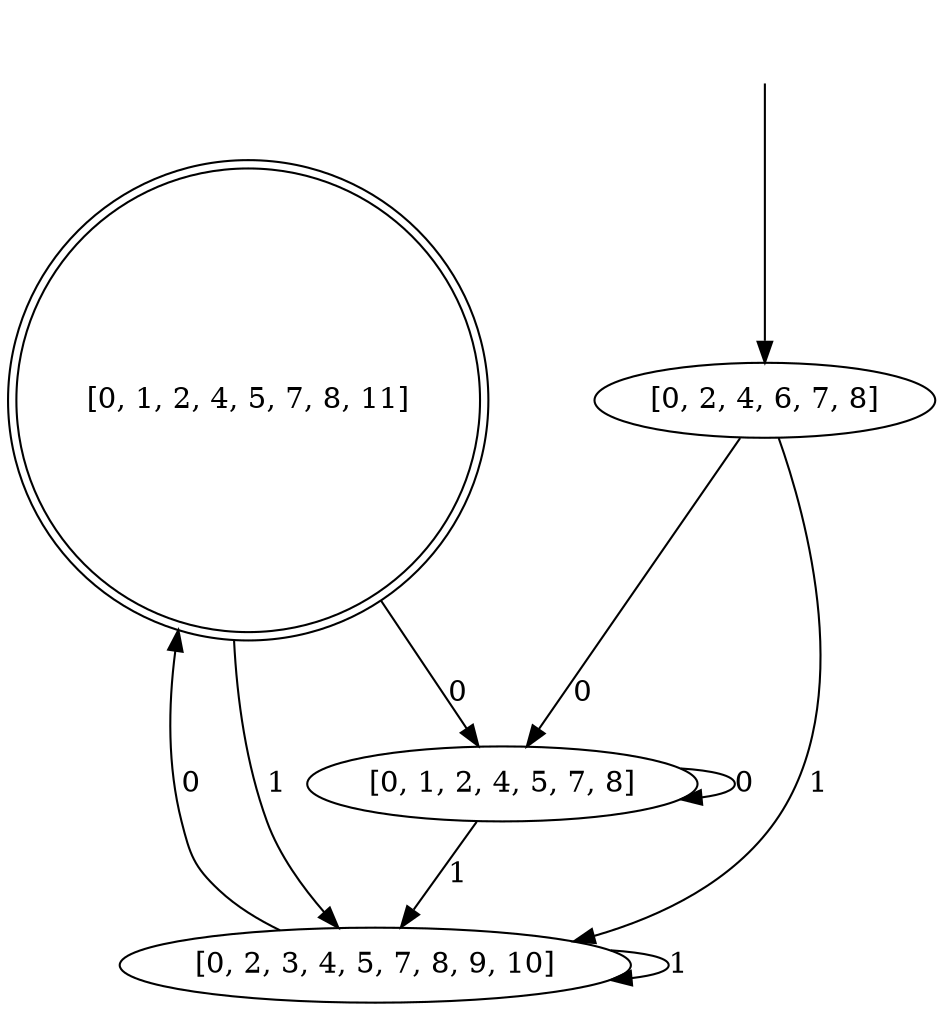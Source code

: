 digraph dfa {
	3 [shape=doublecircle];
	start [label="",shape=none];
	start -> 0;

	0 [label="[0, 2, 4, 6, 7, 8]"];
	1 [label="[0, 1, 2, 4, 5, 7, 8]"];
	2 [label="[0, 2, 3, 4, 5, 7, 8, 9, 10]"];
	3 [label="[0, 1, 2, 4, 5, 7, 8, 11]"];
	0 -> 1 [label=0];
	0 -> 2 [label=1];
	1 -> 1 [label=0];
	2 -> 3 [label=0];
	3 -> 1 [label=0];
	1 -> 2 [label=1];
	2 -> 2 [label=1];
	3 -> 2 [label=1];
}